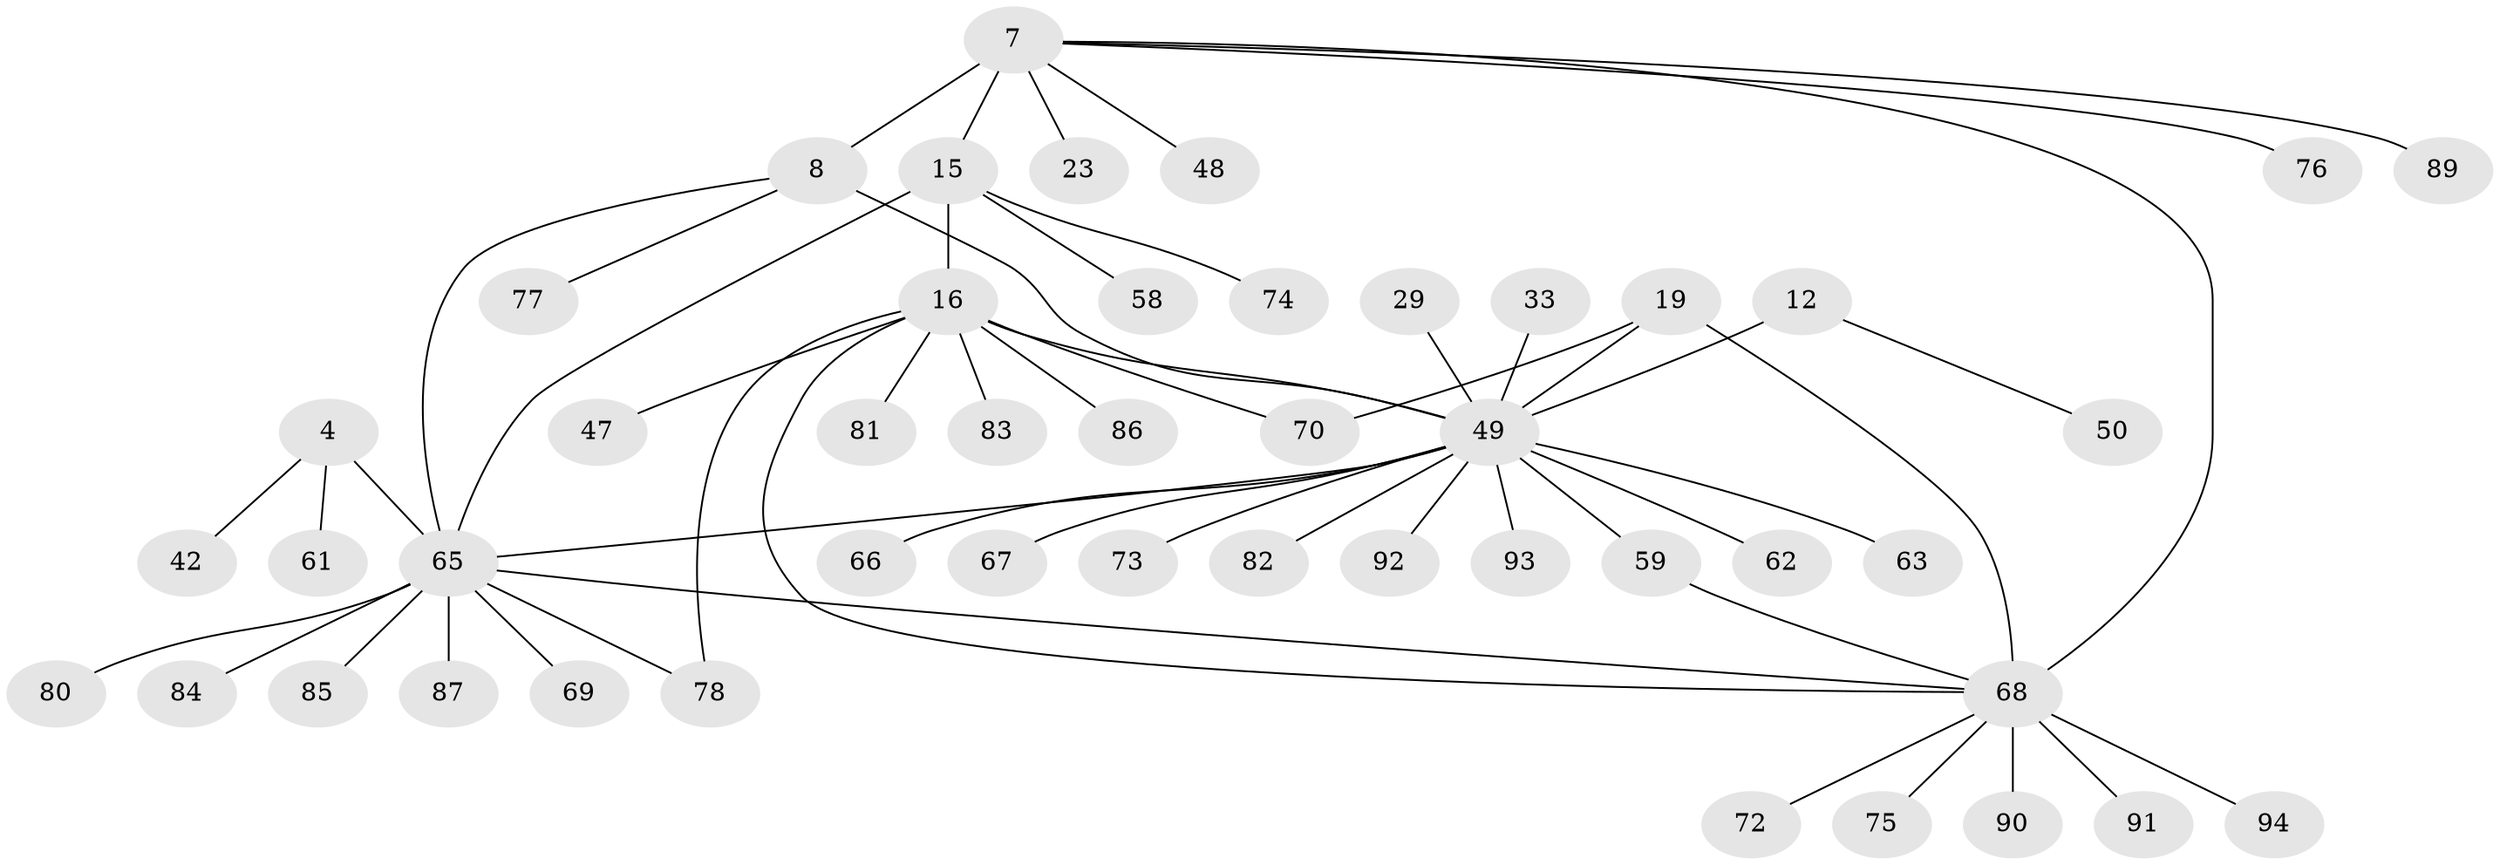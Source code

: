// original degree distribution, {4: 0.07446808510638298, 12: 0.02127659574468085, 7: 0.0425531914893617, 5: 0.07446808510638298, 3: 0.05319148936170213, 8: 0.02127659574468085, 17: 0.010638297872340425, 1: 0.5638297872340425, 2: 0.13829787234042554}
// Generated by graph-tools (version 1.1) at 2025/54/03/09/25 04:54:35]
// undirected, 47 vertices, 55 edges
graph export_dot {
graph [start="1"]
  node [color=gray90,style=filled];
  4 [super="+1"];
  7 [super="+5"];
  8 [super="+6"];
  12 [super="+10"];
  15 [super="+13"];
  16 [super="+14"];
  19 [super="+17"];
  23;
  29;
  33;
  42;
  47;
  48;
  49 [super="+32+28+11"];
  50;
  58;
  59 [super="+54"];
  61;
  62;
  63;
  65 [super="+38+3+21"];
  66;
  67;
  68 [super="+46+55"];
  69;
  70;
  72;
  73;
  74;
  75;
  76;
  77;
  78 [super="+51"];
  80;
  81 [super="+71"];
  82;
  83;
  84;
  85;
  86;
  87 [super="+41"];
  89 [super="+64"];
  90 [super="+31+88"];
  91;
  92;
  93 [super="+57"];
  94 [super="+60"];
  4 -- 42;
  4 -- 61;
  4 -- 65 [weight=4];
  7 -- 8 [weight=4];
  7 -- 15;
  7 -- 76;
  7 -- 48;
  7 -- 23;
  7 -- 89;
  7 -- 68;
  8 -- 77;
  8 -- 49;
  8 -- 65;
  12 -- 50;
  12 -- 49 [weight=4];
  15 -- 16 [weight=4];
  15 -- 58;
  15 -- 74;
  15 -- 65;
  16 -- 47;
  16 -- 83;
  16 -- 86;
  16 -- 70;
  16 -- 78;
  16 -- 49 [weight=2];
  16 -- 81;
  16 -- 68 [weight=2];
  19 -- 70;
  19 -- 49;
  19 -- 68 [weight=4];
  29 -- 49;
  33 -- 49;
  49 -- 62;
  49 -- 66;
  49 -- 92;
  49 -- 67;
  49 -- 73;
  49 -- 82;
  49 -- 63;
  49 -- 93;
  49 -- 65 [weight=2];
  49 -- 59 [weight=2];
  59 -- 68;
  65 -- 69;
  65 -- 78;
  65 -- 80;
  65 -- 84;
  65 -- 85;
  65 -- 87;
  65 -- 68;
  68 -- 72;
  68 -- 91;
  68 -- 75;
  68 -- 90;
  68 -- 94;
}
